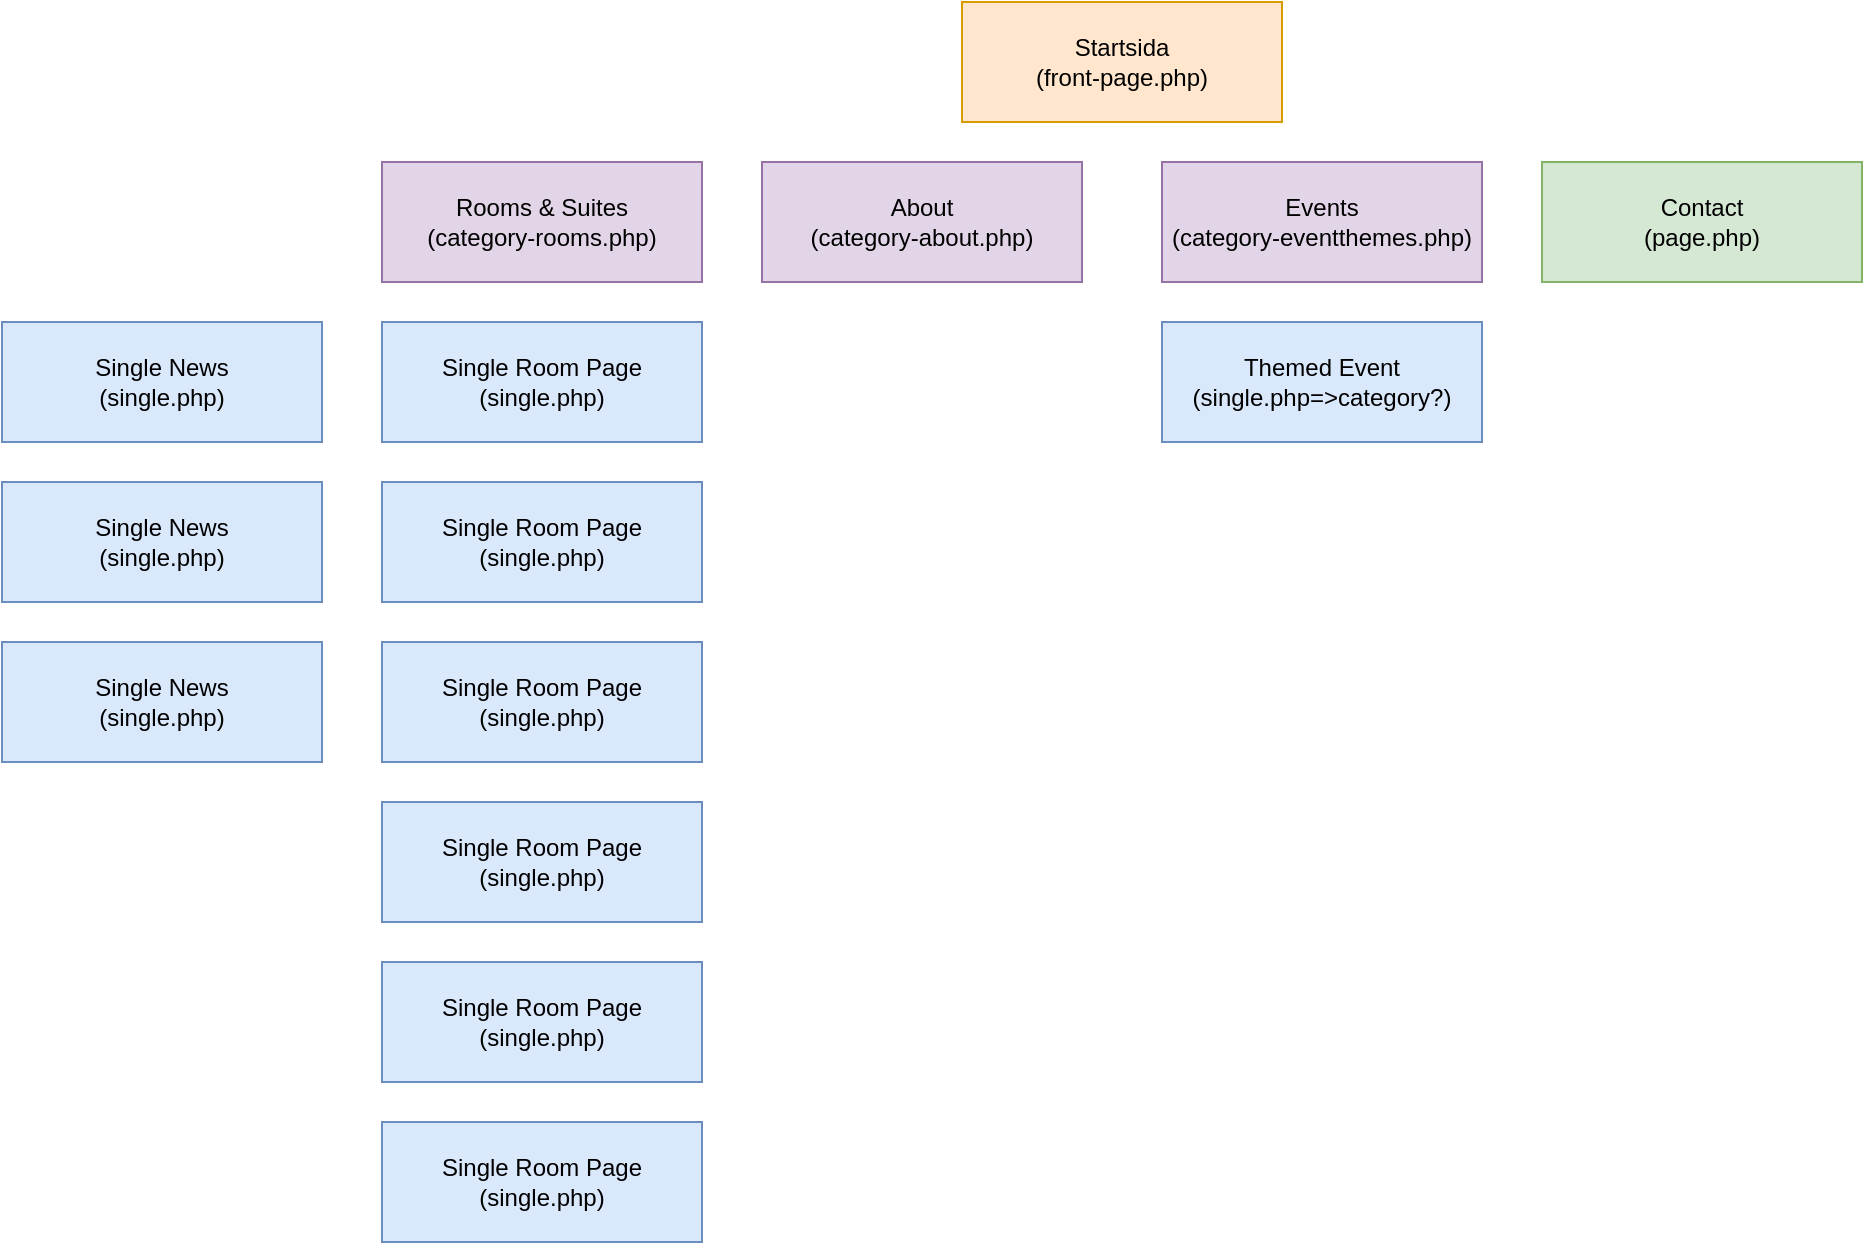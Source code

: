 <mxfile>
    <diagram id="EivELpNOVOT4BKikSvhI" name="Page-1">
        <mxGraphModel dx="1893" dy="1266" grid="1" gridSize="10" guides="1" tooltips="1" connect="1" arrows="1" fold="1" page="1" pageScale="1" pageWidth="850" pageHeight="1100" math="0" shadow="0">
            <root>
                <mxCell id="0"/>
                <mxCell id="1" parent="0"/>
                <mxCell id="2" value="Startsida&lt;br&gt;(front-page.php)" style="rounded=0;whiteSpace=wrap;html=1;fillColor=#ffe6cc;strokeColor=#d79b00;fontColor=#000000;" parent="1" vertex="1">
                    <mxGeometry x="-80" y="40" width="160" height="60" as="geometry"/>
                </mxCell>
                <mxCell id="3" value="About&lt;br&gt;(category-about.php)" style="rounded=0;whiteSpace=wrap;html=1;fillColor=#e1d5e7;strokeColor=#9673a6;fontColor=#000000;" parent="1" vertex="1">
                    <mxGeometry x="-180" y="120" width="160" height="60" as="geometry"/>
                </mxCell>
                <mxCell id="4" value="Events&lt;br&gt;(category-eventthemes.php)" style="rounded=0;whiteSpace=wrap;html=1;fillColor=#e1d5e7;strokeColor=#9673a6;fontColor=#000000;" parent="1" vertex="1">
                    <mxGeometry x="20" y="120" width="160" height="60" as="geometry"/>
                </mxCell>
                <mxCell id="5" value="Rooms &amp;amp; Suites&lt;br&gt;(category-rooms.php)" style="rounded=0;whiteSpace=wrap;html=1;fillColor=#e1d5e7;strokeColor=#9673a6;fontColor=#000000;" parent="1" vertex="1">
                    <mxGeometry x="-370" y="120" width="160" height="60" as="geometry"/>
                </mxCell>
                <mxCell id="6" value="Contact&lt;br&gt;(page.php)" style="rounded=0;whiteSpace=wrap;html=1;fillColor=#d5e8d4;strokeColor=#82b366;fontColor=#000000;" parent="1" vertex="1">
                    <mxGeometry x="210" y="120" width="160" height="60" as="geometry"/>
                </mxCell>
                <mxCell id="7" value="Single Room Page&lt;br&gt;(single.php)" style="rounded=0;whiteSpace=wrap;html=1;fillColor=#dae8fc;strokeColor=#6c8ebf;fontColor=#000000;" parent="1" vertex="1">
                    <mxGeometry x="-370" y="200" width="160" height="60" as="geometry"/>
                </mxCell>
                <mxCell id="8" value="Single Room Page&lt;br&gt;(single.php)" style="rounded=0;whiteSpace=wrap;html=1;fillColor=#dae8fc;strokeColor=#6c8ebf;fontColor=#000000;" parent="1" vertex="1">
                    <mxGeometry x="-370" y="280" width="160" height="60" as="geometry"/>
                </mxCell>
                <mxCell id="9" value="Single Room Page&lt;br&gt;(single.php)" style="rounded=0;whiteSpace=wrap;html=1;fillColor=#dae8fc;strokeColor=#6c8ebf;fontColor=#000000;" parent="1" vertex="1">
                    <mxGeometry x="-370" y="360" width="160" height="60" as="geometry"/>
                </mxCell>
                <mxCell id="10" value="Single Room Page&lt;br&gt;(single.php)" style="rounded=0;whiteSpace=wrap;html=1;fillColor=#dae8fc;strokeColor=#6c8ebf;fontColor=#000000;" parent="1" vertex="1">
                    <mxGeometry x="-370" y="440" width="160" height="60" as="geometry"/>
                </mxCell>
                <mxCell id="11" value="Single Room Page&lt;br&gt;(single.php)" style="rounded=0;whiteSpace=wrap;html=1;fillColor=#dae8fc;strokeColor=#6c8ebf;fontColor=#000000;" parent="1" vertex="1">
                    <mxGeometry x="-370" y="520" width="160" height="60" as="geometry"/>
                </mxCell>
                <mxCell id="12" value="Single Room Page&lt;br&gt;(single.php)" style="rounded=0;whiteSpace=wrap;html=1;fillColor=#dae8fc;strokeColor=#6c8ebf;fontColor=#000000;" parent="1" vertex="1">
                    <mxGeometry x="-370" y="600" width="160" height="60" as="geometry"/>
                </mxCell>
                <mxCell id="13" value="Single News&lt;br&gt;(single.php)" style="rounded=0;whiteSpace=wrap;html=1;fillColor=#dae8fc;strokeColor=#6c8ebf;fontColor=#000000;" parent="1" vertex="1">
                    <mxGeometry x="-560" y="200" width="160" height="60" as="geometry"/>
                </mxCell>
                <mxCell id="14" value="Single News&lt;br&gt;(single.php)" style="rounded=0;whiteSpace=wrap;html=1;fillColor=#dae8fc;strokeColor=#6c8ebf;fontColor=#000000;" parent="1" vertex="1">
                    <mxGeometry x="-560" y="280" width="160" height="60" as="geometry"/>
                </mxCell>
                <mxCell id="15" value="Single News&lt;br&gt;(single.php)" style="rounded=0;whiteSpace=wrap;html=1;fillColor=#dae8fc;strokeColor=#6c8ebf;fontColor=#000000;" parent="1" vertex="1">
                    <mxGeometry x="-560" y="360" width="160" height="60" as="geometry"/>
                </mxCell>
                <mxCell id="16" value="Themed Event&lt;br&gt;(single.php=&amp;gt;category?)" style="rounded=0;whiteSpace=wrap;html=1;fillColor=#dae8fc;strokeColor=#6c8ebf;fontColor=#000000;" parent="1" vertex="1">
                    <mxGeometry x="20" y="200" width="160" height="60" as="geometry"/>
                </mxCell>
            </root>
        </mxGraphModel>
    </diagram>
</mxfile>